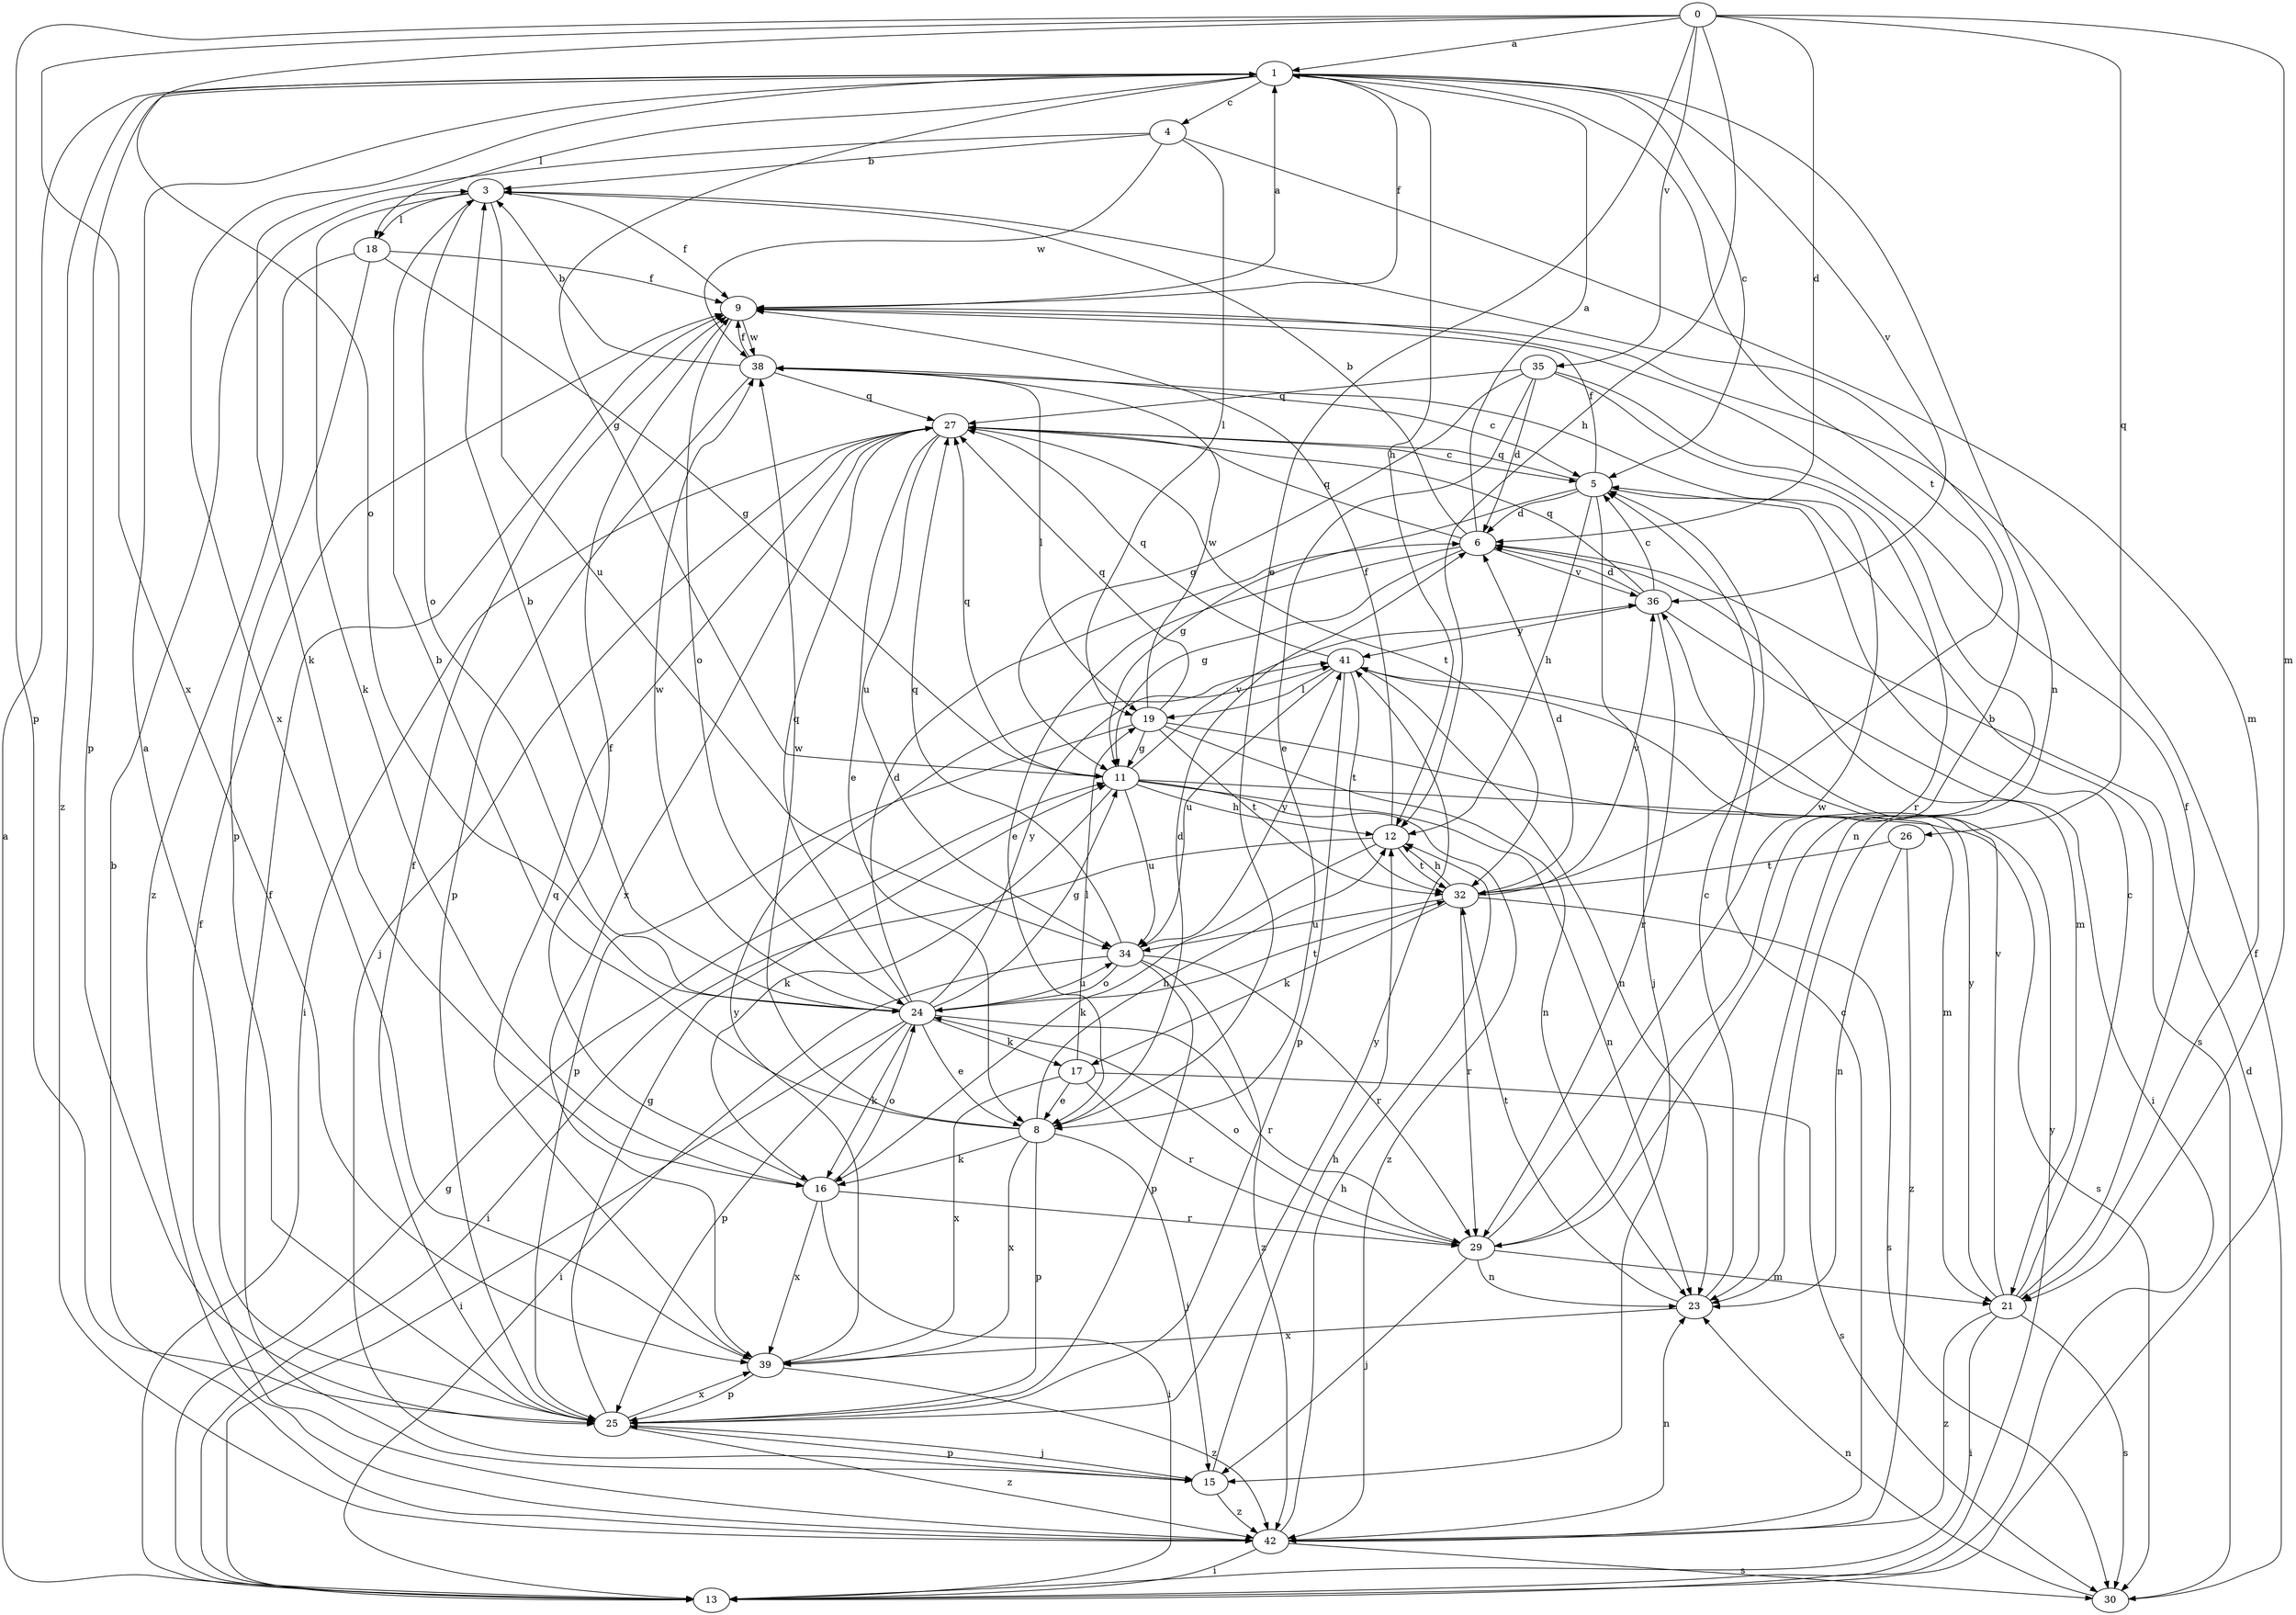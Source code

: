 strict digraph  {
0;
1;
3;
4;
5;
6;
8;
9;
11;
12;
13;
15;
16;
17;
18;
19;
21;
23;
24;
25;
26;
27;
29;
30;
32;
34;
35;
36;
38;
39;
41;
42;
0 -> 1  [label=a];
0 -> 6  [label=d];
0 -> 8  [label=e];
0 -> 12  [label=h];
0 -> 21  [label=m];
0 -> 24  [label=o];
0 -> 25  [label=p];
0 -> 26  [label=q];
0 -> 35  [label=v];
0 -> 39  [label=x];
1 -> 4  [label=c];
1 -> 5  [label=c];
1 -> 9  [label=f];
1 -> 11  [label=g];
1 -> 12  [label=h];
1 -> 18  [label=l];
1 -> 23  [label=n];
1 -> 25  [label=p];
1 -> 32  [label=t];
1 -> 36  [label=v];
1 -> 39  [label=x];
1 -> 42  [label=z];
3 -> 9  [label=f];
3 -> 16  [label=k];
3 -> 18  [label=l];
3 -> 24  [label=o];
3 -> 34  [label=u];
4 -> 3  [label=b];
4 -> 16  [label=k];
4 -> 19  [label=l];
4 -> 21  [label=m];
4 -> 38  [label=w];
5 -> 6  [label=d];
5 -> 9  [label=f];
5 -> 11  [label=g];
5 -> 12  [label=h];
5 -> 15  [label=j];
5 -> 27  [label=q];
5 -> 30  [label=s];
6 -> 1  [label=a];
6 -> 3  [label=b];
6 -> 8  [label=e];
6 -> 11  [label=g];
6 -> 21  [label=m];
6 -> 27  [label=q];
6 -> 36  [label=v];
8 -> 3  [label=b];
8 -> 6  [label=d];
8 -> 12  [label=h];
8 -> 15  [label=j];
8 -> 16  [label=k];
8 -> 25  [label=p];
8 -> 38  [label=w];
8 -> 39  [label=x];
9 -> 1  [label=a];
9 -> 24  [label=o];
9 -> 38  [label=w];
11 -> 12  [label=h];
11 -> 16  [label=k];
11 -> 23  [label=n];
11 -> 27  [label=q];
11 -> 30  [label=s];
11 -> 34  [label=u];
11 -> 36  [label=v];
11 -> 42  [label=z];
12 -> 9  [label=f];
12 -> 13  [label=i];
12 -> 16  [label=k];
12 -> 32  [label=t];
13 -> 1  [label=a];
13 -> 9  [label=f];
13 -> 11  [label=g];
13 -> 41  [label=y];
15 -> 9  [label=f];
15 -> 12  [label=h];
15 -> 25  [label=p];
15 -> 42  [label=z];
16 -> 9  [label=f];
16 -> 13  [label=i];
16 -> 24  [label=o];
16 -> 29  [label=r];
16 -> 39  [label=x];
17 -> 8  [label=e];
17 -> 19  [label=l];
17 -> 29  [label=r];
17 -> 30  [label=s];
17 -> 39  [label=x];
18 -> 9  [label=f];
18 -> 11  [label=g];
18 -> 25  [label=p];
18 -> 42  [label=z];
19 -> 11  [label=g];
19 -> 21  [label=m];
19 -> 23  [label=n];
19 -> 25  [label=p];
19 -> 27  [label=q];
19 -> 32  [label=t];
19 -> 38  [label=w];
21 -> 5  [label=c];
21 -> 9  [label=f];
21 -> 13  [label=i];
21 -> 30  [label=s];
21 -> 36  [label=v];
21 -> 41  [label=y];
21 -> 42  [label=z];
23 -> 5  [label=c];
23 -> 32  [label=t];
23 -> 39  [label=x];
24 -> 3  [label=b];
24 -> 6  [label=d];
24 -> 8  [label=e];
24 -> 11  [label=g];
24 -> 13  [label=i];
24 -> 16  [label=k];
24 -> 17  [label=k];
24 -> 25  [label=p];
24 -> 27  [label=q];
24 -> 29  [label=r];
24 -> 32  [label=t];
24 -> 34  [label=u];
24 -> 38  [label=w];
24 -> 41  [label=y];
25 -> 1  [label=a];
25 -> 9  [label=f];
25 -> 11  [label=g];
25 -> 15  [label=j];
25 -> 39  [label=x];
25 -> 41  [label=y];
25 -> 42  [label=z];
26 -> 23  [label=n];
26 -> 32  [label=t];
26 -> 42  [label=z];
27 -> 5  [label=c];
27 -> 8  [label=e];
27 -> 13  [label=i];
27 -> 15  [label=j];
27 -> 32  [label=t];
27 -> 34  [label=u];
27 -> 39  [label=x];
29 -> 3  [label=b];
29 -> 15  [label=j];
29 -> 21  [label=m];
29 -> 23  [label=n];
29 -> 24  [label=o];
29 -> 38  [label=w];
30 -> 6  [label=d];
30 -> 23  [label=n];
32 -> 6  [label=d];
32 -> 12  [label=h];
32 -> 17  [label=k];
32 -> 29  [label=r];
32 -> 30  [label=s];
32 -> 34  [label=u];
32 -> 36  [label=v];
34 -> 13  [label=i];
34 -> 24  [label=o];
34 -> 25  [label=p];
34 -> 27  [label=q];
34 -> 29  [label=r];
34 -> 41  [label=y];
34 -> 42  [label=z];
35 -> 6  [label=d];
35 -> 8  [label=e];
35 -> 11  [label=g];
35 -> 23  [label=n];
35 -> 27  [label=q];
35 -> 29  [label=r];
36 -> 5  [label=c];
36 -> 6  [label=d];
36 -> 13  [label=i];
36 -> 27  [label=q];
36 -> 29  [label=r];
36 -> 41  [label=y];
38 -> 3  [label=b];
38 -> 5  [label=c];
38 -> 9  [label=f];
38 -> 19  [label=l];
38 -> 25  [label=p];
38 -> 27  [label=q];
39 -> 25  [label=p];
39 -> 27  [label=q];
39 -> 41  [label=y];
39 -> 42  [label=z];
41 -> 19  [label=l];
41 -> 23  [label=n];
41 -> 25  [label=p];
41 -> 27  [label=q];
41 -> 32  [label=t];
41 -> 34  [label=u];
42 -> 3  [label=b];
42 -> 5  [label=c];
42 -> 9  [label=f];
42 -> 12  [label=h];
42 -> 13  [label=i];
42 -> 23  [label=n];
42 -> 30  [label=s];
}
